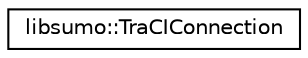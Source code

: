 digraph "Graphical Class Hierarchy"
{
  edge [fontname="Helvetica",fontsize="10",labelfontname="Helvetica",labelfontsize="10"];
  node [fontname="Helvetica",fontsize="10",shape=record];
  rankdir="LR";
  Node0 [label="libsumo::TraCIConnection",height=0.2,width=0.4,color="black", fillcolor="white", style="filled",URL="$d7/dbb/classlibsumo_1_1_tra_c_i_connection.html"];
}
